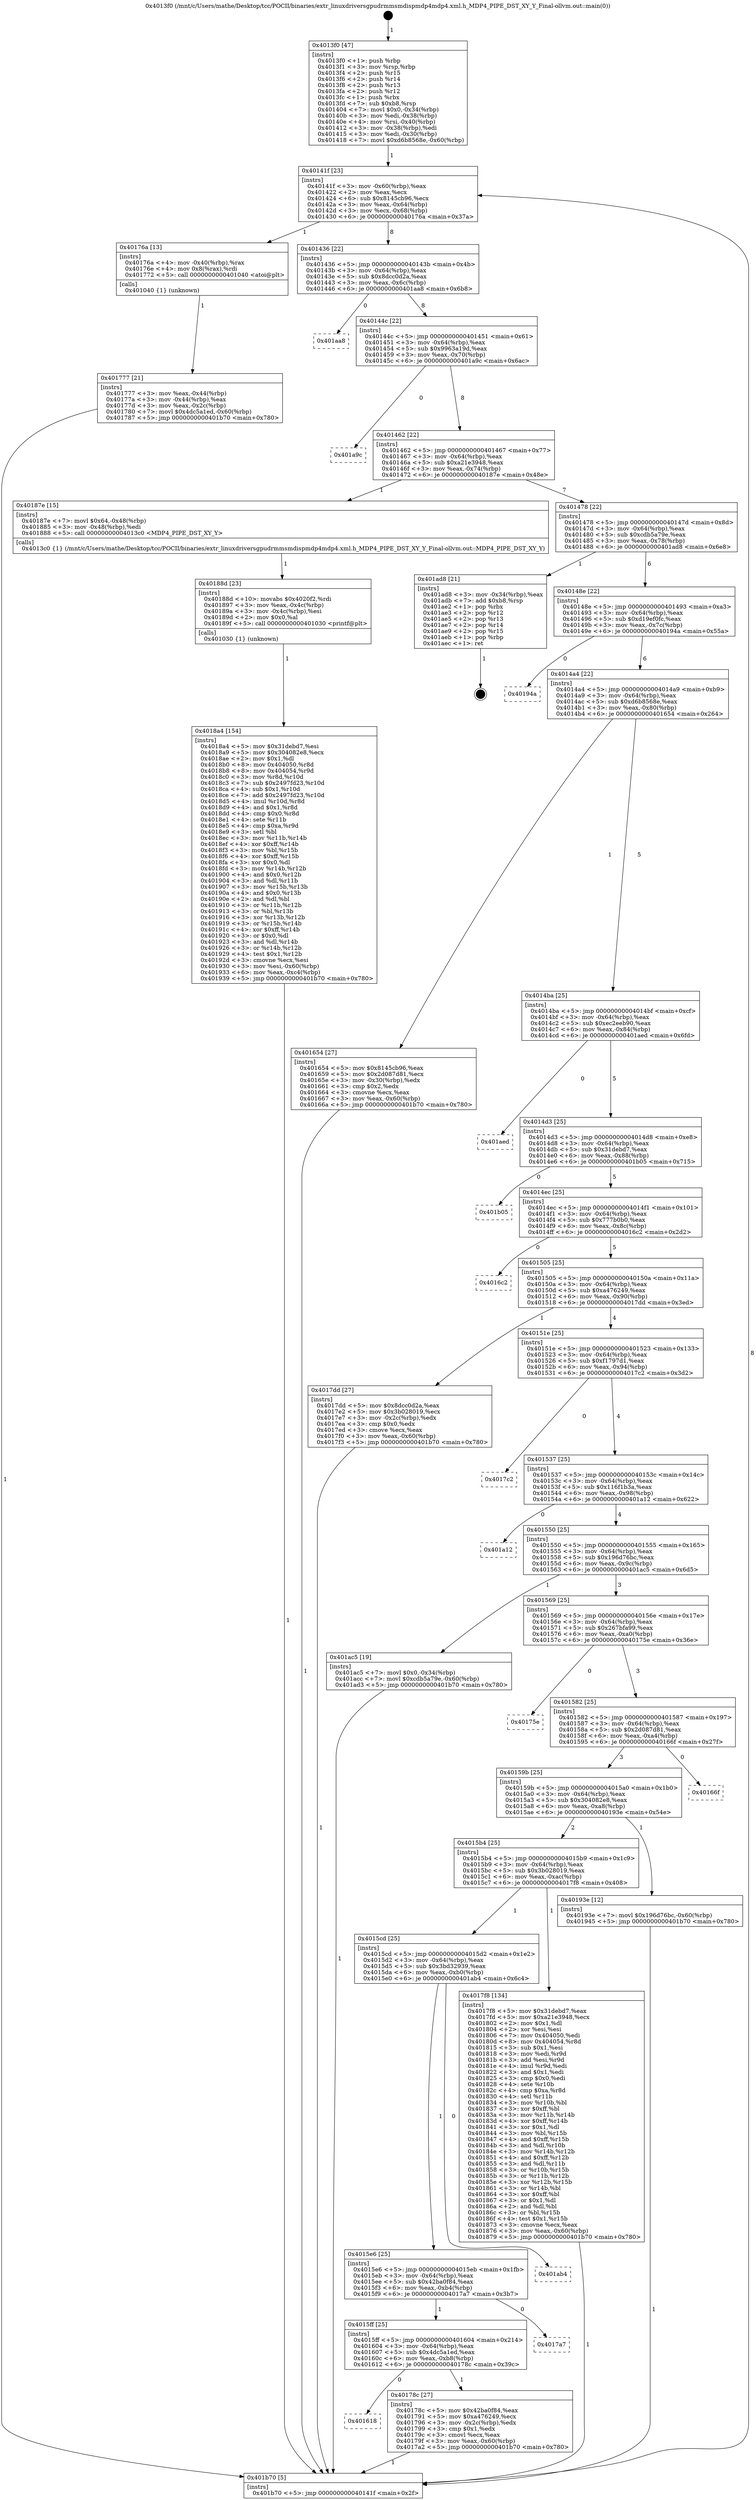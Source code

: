 digraph "0x4013f0" {
  label = "0x4013f0 (/mnt/c/Users/mathe/Desktop/tcc/POCII/binaries/extr_linuxdriversgpudrmmsmdispmdp4mdp4.xml.h_MDP4_PIPE_DST_XY_Y_Final-ollvm.out::main(0))"
  labelloc = "t"
  node[shape=record]

  Entry [label="",width=0.3,height=0.3,shape=circle,fillcolor=black,style=filled]
  "0x40141f" [label="{
     0x40141f [23]\l
     | [instrs]\l
     &nbsp;&nbsp;0x40141f \<+3\>: mov -0x60(%rbp),%eax\l
     &nbsp;&nbsp;0x401422 \<+2\>: mov %eax,%ecx\l
     &nbsp;&nbsp;0x401424 \<+6\>: sub $0x8145cb96,%ecx\l
     &nbsp;&nbsp;0x40142a \<+3\>: mov %eax,-0x64(%rbp)\l
     &nbsp;&nbsp;0x40142d \<+3\>: mov %ecx,-0x68(%rbp)\l
     &nbsp;&nbsp;0x401430 \<+6\>: je 000000000040176a \<main+0x37a\>\l
  }"]
  "0x40176a" [label="{
     0x40176a [13]\l
     | [instrs]\l
     &nbsp;&nbsp;0x40176a \<+4\>: mov -0x40(%rbp),%rax\l
     &nbsp;&nbsp;0x40176e \<+4\>: mov 0x8(%rax),%rdi\l
     &nbsp;&nbsp;0x401772 \<+5\>: call 0000000000401040 \<atoi@plt\>\l
     | [calls]\l
     &nbsp;&nbsp;0x401040 \{1\} (unknown)\l
  }"]
  "0x401436" [label="{
     0x401436 [22]\l
     | [instrs]\l
     &nbsp;&nbsp;0x401436 \<+5\>: jmp 000000000040143b \<main+0x4b\>\l
     &nbsp;&nbsp;0x40143b \<+3\>: mov -0x64(%rbp),%eax\l
     &nbsp;&nbsp;0x40143e \<+5\>: sub $0x8dcc0d2a,%eax\l
     &nbsp;&nbsp;0x401443 \<+3\>: mov %eax,-0x6c(%rbp)\l
     &nbsp;&nbsp;0x401446 \<+6\>: je 0000000000401aa8 \<main+0x6b8\>\l
  }"]
  Exit [label="",width=0.3,height=0.3,shape=circle,fillcolor=black,style=filled,peripheries=2]
  "0x401aa8" [label="{
     0x401aa8\l
  }", style=dashed]
  "0x40144c" [label="{
     0x40144c [22]\l
     | [instrs]\l
     &nbsp;&nbsp;0x40144c \<+5\>: jmp 0000000000401451 \<main+0x61\>\l
     &nbsp;&nbsp;0x401451 \<+3\>: mov -0x64(%rbp),%eax\l
     &nbsp;&nbsp;0x401454 \<+5\>: sub $0x9963a19d,%eax\l
     &nbsp;&nbsp;0x401459 \<+3\>: mov %eax,-0x70(%rbp)\l
     &nbsp;&nbsp;0x40145c \<+6\>: je 0000000000401a9c \<main+0x6ac\>\l
  }"]
  "0x4018a4" [label="{
     0x4018a4 [154]\l
     | [instrs]\l
     &nbsp;&nbsp;0x4018a4 \<+5\>: mov $0x31debd7,%esi\l
     &nbsp;&nbsp;0x4018a9 \<+5\>: mov $0x304082e8,%ecx\l
     &nbsp;&nbsp;0x4018ae \<+2\>: mov $0x1,%dl\l
     &nbsp;&nbsp;0x4018b0 \<+8\>: mov 0x404050,%r8d\l
     &nbsp;&nbsp;0x4018b8 \<+8\>: mov 0x404054,%r9d\l
     &nbsp;&nbsp;0x4018c0 \<+3\>: mov %r8d,%r10d\l
     &nbsp;&nbsp;0x4018c3 \<+7\>: sub $0x2497fd23,%r10d\l
     &nbsp;&nbsp;0x4018ca \<+4\>: sub $0x1,%r10d\l
     &nbsp;&nbsp;0x4018ce \<+7\>: add $0x2497fd23,%r10d\l
     &nbsp;&nbsp;0x4018d5 \<+4\>: imul %r10d,%r8d\l
     &nbsp;&nbsp;0x4018d9 \<+4\>: and $0x1,%r8d\l
     &nbsp;&nbsp;0x4018dd \<+4\>: cmp $0x0,%r8d\l
     &nbsp;&nbsp;0x4018e1 \<+4\>: sete %r11b\l
     &nbsp;&nbsp;0x4018e5 \<+4\>: cmp $0xa,%r9d\l
     &nbsp;&nbsp;0x4018e9 \<+3\>: setl %bl\l
     &nbsp;&nbsp;0x4018ec \<+3\>: mov %r11b,%r14b\l
     &nbsp;&nbsp;0x4018ef \<+4\>: xor $0xff,%r14b\l
     &nbsp;&nbsp;0x4018f3 \<+3\>: mov %bl,%r15b\l
     &nbsp;&nbsp;0x4018f6 \<+4\>: xor $0xff,%r15b\l
     &nbsp;&nbsp;0x4018fa \<+3\>: xor $0x0,%dl\l
     &nbsp;&nbsp;0x4018fd \<+3\>: mov %r14b,%r12b\l
     &nbsp;&nbsp;0x401900 \<+4\>: and $0x0,%r12b\l
     &nbsp;&nbsp;0x401904 \<+3\>: and %dl,%r11b\l
     &nbsp;&nbsp;0x401907 \<+3\>: mov %r15b,%r13b\l
     &nbsp;&nbsp;0x40190a \<+4\>: and $0x0,%r13b\l
     &nbsp;&nbsp;0x40190e \<+2\>: and %dl,%bl\l
     &nbsp;&nbsp;0x401910 \<+3\>: or %r11b,%r12b\l
     &nbsp;&nbsp;0x401913 \<+3\>: or %bl,%r13b\l
     &nbsp;&nbsp;0x401916 \<+3\>: xor %r13b,%r12b\l
     &nbsp;&nbsp;0x401919 \<+3\>: or %r15b,%r14b\l
     &nbsp;&nbsp;0x40191c \<+4\>: xor $0xff,%r14b\l
     &nbsp;&nbsp;0x401920 \<+3\>: or $0x0,%dl\l
     &nbsp;&nbsp;0x401923 \<+3\>: and %dl,%r14b\l
     &nbsp;&nbsp;0x401926 \<+3\>: or %r14b,%r12b\l
     &nbsp;&nbsp;0x401929 \<+4\>: test $0x1,%r12b\l
     &nbsp;&nbsp;0x40192d \<+3\>: cmovne %ecx,%esi\l
     &nbsp;&nbsp;0x401930 \<+3\>: mov %esi,-0x60(%rbp)\l
     &nbsp;&nbsp;0x401933 \<+6\>: mov %eax,-0xc4(%rbp)\l
     &nbsp;&nbsp;0x401939 \<+5\>: jmp 0000000000401b70 \<main+0x780\>\l
  }"]
  "0x401a9c" [label="{
     0x401a9c\l
  }", style=dashed]
  "0x401462" [label="{
     0x401462 [22]\l
     | [instrs]\l
     &nbsp;&nbsp;0x401462 \<+5\>: jmp 0000000000401467 \<main+0x77\>\l
     &nbsp;&nbsp;0x401467 \<+3\>: mov -0x64(%rbp),%eax\l
     &nbsp;&nbsp;0x40146a \<+5\>: sub $0xa21e3948,%eax\l
     &nbsp;&nbsp;0x40146f \<+3\>: mov %eax,-0x74(%rbp)\l
     &nbsp;&nbsp;0x401472 \<+6\>: je 000000000040187e \<main+0x48e\>\l
  }"]
  "0x40188d" [label="{
     0x40188d [23]\l
     | [instrs]\l
     &nbsp;&nbsp;0x40188d \<+10\>: movabs $0x4020f2,%rdi\l
     &nbsp;&nbsp;0x401897 \<+3\>: mov %eax,-0x4c(%rbp)\l
     &nbsp;&nbsp;0x40189a \<+3\>: mov -0x4c(%rbp),%esi\l
     &nbsp;&nbsp;0x40189d \<+2\>: mov $0x0,%al\l
     &nbsp;&nbsp;0x40189f \<+5\>: call 0000000000401030 \<printf@plt\>\l
     | [calls]\l
     &nbsp;&nbsp;0x401030 \{1\} (unknown)\l
  }"]
  "0x40187e" [label="{
     0x40187e [15]\l
     | [instrs]\l
     &nbsp;&nbsp;0x40187e \<+7\>: movl $0x64,-0x48(%rbp)\l
     &nbsp;&nbsp;0x401885 \<+3\>: mov -0x48(%rbp),%edi\l
     &nbsp;&nbsp;0x401888 \<+5\>: call 00000000004013c0 \<MDP4_PIPE_DST_XY_Y\>\l
     | [calls]\l
     &nbsp;&nbsp;0x4013c0 \{1\} (/mnt/c/Users/mathe/Desktop/tcc/POCII/binaries/extr_linuxdriversgpudrmmsmdispmdp4mdp4.xml.h_MDP4_PIPE_DST_XY_Y_Final-ollvm.out::MDP4_PIPE_DST_XY_Y)\l
  }"]
  "0x401478" [label="{
     0x401478 [22]\l
     | [instrs]\l
     &nbsp;&nbsp;0x401478 \<+5\>: jmp 000000000040147d \<main+0x8d\>\l
     &nbsp;&nbsp;0x40147d \<+3\>: mov -0x64(%rbp),%eax\l
     &nbsp;&nbsp;0x401480 \<+5\>: sub $0xcdb5a79e,%eax\l
     &nbsp;&nbsp;0x401485 \<+3\>: mov %eax,-0x78(%rbp)\l
     &nbsp;&nbsp;0x401488 \<+6\>: je 0000000000401ad8 \<main+0x6e8\>\l
  }"]
  "0x401618" [label="{
     0x401618\l
  }", style=dashed]
  "0x401ad8" [label="{
     0x401ad8 [21]\l
     | [instrs]\l
     &nbsp;&nbsp;0x401ad8 \<+3\>: mov -0x34(%rbp),%eax\l
     &nbsp;&nbsp;0x401adb \<+7\>: add $0xb8,%rsp\l
     &nbsp;&nbsp;0x401ae2 \<+1\>: pop %rbx\l
     &nbsp;&nbsp;0x401ae3 \<+2\>: pop %r12\l
     &nbsp;&nbsp;0x401ae5 \<+2\>: pop %r13\l
     &nbsp;&nbsp;0x401ae7 \<+2\>: pop %r14\l
     &nbsp;&nbsp;0x401ae9 \<+2\>: pop %r15\l
     &nbsp;&nbsp;0x401aeb \<+1\>: pop %rbp\l
     &nbsp;&nbsp;0x401aec \<+1\>: ret\l
  }"]
  "0x40148e" [label="{
     0x40148e [22]\l
     | [instrs]\l
     &nbsp;&nbsp;0x40148e \<+5\>: jmp 0000000000401493 \<main+0xa3\>\l
     &nbsp;&nbsp;0x401493 \<+3\>: mov -0x64(%rbp),%eax\l
     &nbsp;&nbsp;0x401496 \<+5\>: sub $0xd19ef0fc,%eax\l
     &nbsp;&nbsp;0x40149b \<+3\>: mov %eax,-0x7c(%rbp)\l
     &nbsp;&nbsp;0x40149e \<+6\>: je 000000000040194a \<main+0x55a\>\l
  }"]
  "0x40178c" [label="{
     0x40178c [27]\l
     | [instrs]\l
     &nbsp;&nbsp;0x40178c \<+5\>: mov $0x42ba0f84,%eax\l
     &nbsp;&nbsp;0x401791 \<+5\>: mov $0xa476249,%ecx\l
     &nbsp;&nbsp;0x401796 \<+3\>: mov -0x2c(%rbp),%edx\l
     &nbsp;&nbsp;0x401799 \<+3\>: cmp $0x1,%edx\l
     &nbsp;&nbsp;0x40179c \<+3\>: cmovl %ecx,%eax\l
     &nbsp;&nbsp;0x40179f \<+3\>: mov %eax,-0x60(%rbp)\l
     &nbsp;&nbsp;0x4017a2 \<+5\>: jmp 0000000000401b70 \<main+0x780\>\l
  }"]
  "0x40194a" [label="{
     0x40194a\l
  }", style=dashed]
  "0x4014a4" [label="{
     0x4014a4 [22]\l
     | [instrs]\l
     &nbsp;&nbsp;0x4014a4 \<+5\>: jmp 00000000004014a9 \<main+0xb9\>\l
     &nbsp;&nbsp;0x4014a9 \<+3\>: mov -0x64(%rbp),%eax\l
     &nbsp;&nbsp;0x4014ac \<+5\>: sub $0xd6b8568e,%eax\l
     &nbsp;&nbsp;0x4014b1 \<+3\>: mov %eax,-0x80(%rbp)\l
     &nbsp;&nbsp;0x4014b4 \<+6\>: je 0000000000401654 \<main+0x264\>\l
  }"]
  "0x4015ff" [label="{
     0x4015ff [25]\l
     | [instrs]\l
     &nbsp;&nbsp;0x4015ff \<+5\>: jmp 0000000000401604 \<main+0x214\>\l
     &nbsp;&nbsp;0x401604 \<+3\>: mov -0x64(%rbp),%eax\l
     &nbsp;&nbsp;0x401607 \<+5\>: sub $0x4dc5a1ed,%eax\l
     &nbsp;&nbsp;0x40160c \<+6\>: mov %eax,-0xb8(%rbp)\l
     &nbsp;&nbsp;0x401612 \<+6\>: je 000000000040178c \<main+0x39c\>\l
  }"]
  "0x401654" [label="{
     0x401654 [27]\l
     | [instrs]\l
     &nbsp;&nbsp;0x401654 \<+5\>: mov $0x8145cb96,%eax\l
     &nbsp;&nbsp;0x401659 \<+5\>: mov $0x2d087d81,%ecx\l
     &nbsp;&nbsp;0x40165e \<+3\>: mov -0x30(%rbp),%edx\l
     &nbsp;&nbsp;0x401661 \<+3\>: cmp $0x2,%edx\l
     &nbsp;&nbsp;0x401664 \<+3\>: cmovne %ecx,%eax\l
     &nbsp;&nbsp;0x401667 \<+3\>: mov %eax,-0x60(%rbp)\l
     &nbsp;&nbsp;0x40166a \<+5\>: jmp 0000000000401b70 \<main+0x780\>\l
  }"]
  "0x4014ba" [label="{
     0x4014ba [25]\l
     | [instrs]\l
     &nbsp;&nbsp;0x4014ba \<+5\>: jmp 00000000004014bf \<main+0xcf\>\l
     &nbsp;&nbsp;0x4014bf \<+3\>: mov -0x64(%rbp),%eax\l
     &nbsp;&nbsp;0x4014c2 \<+5\>: sub $0xec2eeb90,%eax\l
     &nbsp;&nbsp;0x4014c7 \<+6\>: mov %eax,-0x84(%rbp)\l
     &nbsp;&nbsp;0x4014cd \<+6\>: je 0000000000401aed \<main+0x6fd\>\l
  }"]
  "0x401b70" [label="{
     0x401b70 [5]\l
     | [instrs]\l
     &nbsp;&nbsp;0x401b70 \<+5\>: jmp 000000000040141f \<main+0x2f\>\l
  }"]
  "0x4013f0" [label="{
     0x4013f0 [47]\l
     | [instrs]\l
     &nbsp;&nbsp;0x4013f0 \<+1\>: push %rbp\l
     &nbsp;&nbsp;0x4013f1 \<+3\>: mov %rsp,%rbp\l
     &nbsp;&nbsp;0x4013f4 \<+2\>: push %r15\l
     &nbsp;&nbsp;0x4013f6 \<+2\>: push %r14\l
     &nbsp;&nbsp;0x4013f8 \<+2\>: push %r13\l
     &nbsp;&nbsp;0x4013fa \<+2\>: push %r12\l
     &nbsp;&nbsp;0x4013fc \<+1\>: push %rbx\l
     &nbsp;&nbsp;0x4013fd \<+7\>: sub $0xb8,%rsp\l
     &nbsp;&nbsp;0x401404 \<+7\>: movl $0x0,-0x34(%rbp)\l
     &nbsp;&nbsp;0x40140b \<+3\>: mov %edi,-0x38(%rbp)\l
     &nbsp;&nbsp;0x40140e \<+4\>: mov %rsi,-0x40(%rbp)\l
     &nbsp;&nbsp;0x401412 \<+3\>: mov -0x38(%rbp),%edi\l
     &nbsp;&nbsp;0x401415 \<+3\>: mov %edi,-0x30(%rbp)\l
     &nbsp;&nbsp;0x401418 \<+7\>: movl $0xd6b8568e,-0x60(%rbp)\l
  }"]
  "0x401777" [label="{
     0x401777 [21]\l
     | [instrs]\l
     &nbsp;&nbsp;0x401777 \<+3\>: mov %eax,-0x44(%rbp)\l
     &nbsp;&nbsp;0x40177a \<+3\>: mov -0x44(%rbp),%eax\l
     &nbsp;&nbsp;0x40177d \<+3\>: mov %eax,-0x2c(%rbp)\l
     &nbsp;&nbsp;0x401780 \<+7\>: movl $0x4dc5a1ed,-0x60(%rbp)\l
     &nbsp;&nbsp;0x401787 \<+5\>: jmp 0000000000401b70 \<main+0x780\>\l
  }"]
  "0x4017a7" [label="{
     0x4017a7\l
  }", style=dashed]
  "0x401aed" [label="{
     0x401aed\l
  }", style=dashed]
  "0x4014d3" [label="{
     0x4014d3 [25]\l
     | [instrs]\l
     &nbsp;&nbsp;0x4014d3 \<+5\>: jmp 00000000004014d8 \<main+0xe8\>\l
     &nbsp;&nbsp;0x4014d8 \<+3\>: mov -0x64(%rbp),%eax\l
     &nbsp;&nbsp;0x4014db \<+5\>: sub $0x31debd7,%eax\l
     &nbsp;&nbsp;0x4014e0 \<+6\>: mov %eax,-0x88(%rbp)\l
     &nbsp;&nbsp;0x4014e6 \<+6\>: je 0000000000401b05 \<main+0x715\>\l
  }"]
  "0x4015e6" [label="{
     0x4015e6 [25]\l
     | [instrs]\l
     &nbsp;&nbsp;0x4015e6 \<+5\>: jmp 00000000004015eb \<main+0x1fb\>\l
     &nbsp;&nbsp;0x4015eb \<+3\>: mov -0x64(%rbp),%eax\l
     &nbsp;&nbsp;0x4015ee \<+5\>: sub $0x42ba0f84,%eax\l
     &nbsp;&nbsp;0x4015f3 \<+6\>: mov %eax,-0xb4(%rbp)\l
     &nbsp;&nbsp;0x4015f9 \<+6\>: je 00000000004017a7 \<main+0x3b7\>\l
  }"]
  "0x401b05" [label="{
     0x401b05\l
  }", style=dashed]
  "0x4014ec" [label="{
     0x4014ec [25]\l
     | [instrs]\l
     &nbsp;&nbsp;0x4014ec \<+5\>: jmp 00000000004014f1 \<main+0x101\>\l
     &nbsp;&nbsp;0x4014f1 \<+3\>: mov -0x64(%rbp),%eax\l
     &nbsp;&nbsp;0x4014f4 \<+5\>: sub $0x777b0b0,%eax\l
     &nbsp;&nbsp;0x4014f9 \<+6\>: mov %eax,-0x8c(%rbp)\l
     &nbsp;&nbsp;0x4014ff \<+6\>: je 00000000004016c2 \<main+0x2d2\>\l
  }"]
  "0x401ab4" [label="{
     0x401ab4\l
  }", style=dashed]
  "0x4016c2" [label="{
     0x4016c2\l
  }", style=dashed]
  "0x401505" [label="{
     0x401505 [25]\l
     | [instrs]\l
     &nbsp;&nbsp;0x401505 \<+5\>: jmp 000000000040150a \<main+0x11a\>\l
     &nbsp;&nbsp;0x40150a \<+3\>: mov -0x64(%rbp),%eax\l
     &nbsp;&nbsp;0x40150d \<+5\>: sub $0xa476249,%eax\l
     &nbsp;&nbsp;0x401512 \<+6\>: mov %eax,-0x90(%rbp)\l
     &nbsp;&nbsp;0x401518 \<+6\>: je 00000000004017dd \<main+0x3ed\>\l
  }"]
  "0x4015cd" [label="{
     0x4015cd [25]\l
     | [instrs]\l
     &nbsp;&nbsp;0x4015cd \<+5\>: jmp 00000000004015d2 \<main+0x1e2\>\l
     &nbsp;&nbsp;0x4015d2 \<+3\>: mov -0x64(%rbp),%eax\l
     &nbsp;&nbsp;0x4015d5 \<+5\>: sub $0x3bd32939,%eax\l
     &nbsp;&nbsp;0x4015da \<+6\>: mov %eax,-0xb0(%rbp)\l
     &nbsp;&nbsp;0x4015e0 \<+6\>: je 0000000000401ab4 \<main+0x6c4\>\l
  }"]
  "0x4017dd" [label="{
     0x4017dd [27]\l
     | [instrs]\l
     &nbsp;&nbsp;0x4017dd \<+5\>: mov $0x8dcc0d2a,%eax\l
     &nbsp;&nbsp;0x4017e2 \<+5\>: mov $0x3b028019,%ecx\l
     &nbsp;&nbsp;0x4017e7 \<+3\>: mov -0x2c(%rbp),%edx\l
     &nbsp;&nbsp;0x4017ea \<+3\>: cmp $0x0,%edx\l
     &nbsp;&nbsp;0x4017ed \<+3\>: cmove %ecx,%eax\l
     &nbsp;&nbsp;0x4017f0 \<+3\>: mov %eax,-0x60(%rbp)\l
     &nbsp;&nbsp;0x4017f3 \<+5\>: jmp 0000000000401b70 \<main+0x780\>\l
  }"]
  "0x40151e" [label="{
     0x40151e [25]\l
     | [instrs]\l
     &nbsp;&nbsp;0x40151e \<+5\>: jmp 0000000000401523 \<main+0x133\>\l
     &nbsp;&nbsp;0x401523 \<+3\>: mov -0x64(%rbp),%eax\l
     &nbsp;&nbsp;0x401526 \<+5\>: sub $0xf1797d1,%eax\l
     &nbsp;&nbsp;0x40152b \<+6\>: mov %eax,-0x94(%rbp)\l
     &nbsp;&nbsp;0x401531 \<+6\>: je 00000000004017c2 \<main+0x3d2\>\l
  }"]
  "0x4017f8" [label="{
     0x4017f8 [134]\l
     | [instrs]\l
     &nbsp;&nbsp;0x4017f8 \<+5\>: mov $0x31debd7,%eax\l
     &nbsp;&nbsp;0x4017fd \<+5\>: mov $0xa21e3948,%ecx\l
     &nbsp;&nbsp;0x401802 \<+2\>: mov $0x1,%dl\l
     &nbsp;&nbsp;0x401804 \<+2\>: xor %esi,%esi\l
     &nbsp;&nbsp;0x401806 \<+7\>: mov 0x404050,%edi\l
     &nbsp;&nbsp;0x40180d \<+8\>: mov 0x404054,%r8d\l
     &nbsp;&nbsp;0x401815 \<+3\>: sub $0x1,%esi\l
     &nbsp;&nbsp;0x401818 \<+3\>: mov %edi,%r9d\l
     &nbsp;&nbsp;0x40181b \<+3\>: add %esi,%r9d\l
     &nbsp;&nbsp;0x40181e \<+4\>: imul %r9d,%edi\l
     &nbsp;&nbsp;0x401822 \<+3\>: and $0x1,%edi\l
     &nbsp;&nbsp;0x401825 \<+3\>: cmp $0x0,%edi\l
     &nbsp;&nbsp;0x401828 \<+4\>: sete %r10b\l
     &nbsp;&nbsp;0x40182c \<+4\>: cmp $0xa,%r8d\l
     &nbsp;&nbsp;0x401830 \<+4\>: setl %r11b\l
     &nbsp;&nbsp;0x401834 \<+3\>: mov %r10b,%bl\l
     &nbsp;&nbsp;0x401837 \<+3\>: xor $0xff,%bl\l
     &nbsp;&nbsp;0x40183a \<+3\>: mov %r11b,%r14b\l
     &nbsp;&nbsp;0x40183d \<+4\>: xor $0xff,%r14b\l
     &nbsp;&nbsp;0x401841 \<+3\>: xor $0x1,%dl\l
     &nbsp;&nbsp;0x401844 \<+3\>: mov %bl,%r15b\l
     &nbsp;&nbsp;0x401847 \<+4\>: and $0xff,%r15b\l
     &nbsp;&nbsp;0x40184b \<+3\>: and %dl,%r10b\l
     &nbsp;&nbsp;0x40184e \<+3\>: mov %r14b,%r12b\l
     &nbsp;&nbsp;0x401851 \<+4\>: and $0xff,%r12b\l
     &nbsp;&nbsp;0x401855 \<+3\>: and %dl,%r11b\l
     &nbsp;&nbsp;0x401858 \<+3\>: or %r10b,%r15b\l
     &nbsp;&nbsp;0x40185b \<+3\>: or %r11b,%r12b\l
     &nbsp;&nbsp;0x40185e \<+3\>: xor %r12b,%r15b\l
     &nbsp;&nbsp;0x401861 \<+3\>: or %r14b,%bl\l
     &nbsp;&nbsp;0x401864 \<+3\>: xor $0xff,%bl\l
     &nbsp;&nbsp;0x401867 \<+3\>: or $0x1,%dl\l
     &nbsp;&nbsp;0x40186a \<+2\>: and %dl,%bl\l
     &nbsp;&nbsp;0x40186c \<+3\>: or %bl,%r15b\l
     &nbsp;&nbsp;0x40186f \<+4\>: test $0x1,%r15b\l
     &nbsp;&nbsp;0x401873 \<+3\>: cmovne %ecx,%eax\l
     &nbsp;&nbsp;0x401876 \<+3\>: mov %eax,-0x60(%rbp)\l
     &nbsp;&nbsp;0x401879 \<+5\>: jmp 0000000000401b70 \<main+0x780\>\l
  }"]
  "0x4017c2" [label="{
     0x4017c2\l
  }", style=dashed]
  "0x401537" [label="{
     0x401537 [25]\l
     | [instrs]\l
     &nbsp;&nbsp;0x401537 \<+5\>: jmp 000000000040153c \<main+0x14c\>\l
     &nbsp;&nbsp;0x40153c \<+3\>: mov -0x64(%rbp),%eax\l
     &nbsp;&nbsp;0x40153f \<+5\>: sub $0x116f1b3a,%eax\l
     &nbsp;&nbsp;0x401544 \<+6\>: mov %eax,-0x98(%rbp)\l
     &nbsp;&nbsp;0x40154a \<+6\>: je 0000000000401a12 \<main+0x622\>\l
  }"]
  "0x4015b4" [label="{
     0x4015b4 [25]\l
     | [instrs]\l
     &nbsp;&nbsp;0x4015b4 \<+5\>: jmp 00000000004015b9 \<main+0x1c9\>\l
     &nbsp;&nbsp;0x4015b9 \<+3\>: mov -0x64(%rbp),%eax\l
     &nbsp;&nbsp;0x4015bc \<+5\>: sub $0x3b028019,%eax\l
     &nbsp;&nbsp;0x4015c1 \<+6\>: mov %eax,-0xac(%rbp)\l
     &nbsp;&nbsp;0x4015c7 \<+6\>: je 00000000004017f8 \<main+0x408\>\l
  }"]
  "0x401a12" [label="{
     0x401a12\l
  }", style=dashed]
  "0x401550" [label="{
     0x401550 [25]\l
     | [instrs]\l
     &nbsp;&nbsp;0x401550 \<+5\>: jmp 0000000000401555 \<main+0x165\>\l
     &nbsp;&nbsp;0x401555 \<+3\>: mov -0x64(%rbp),%eax\l
     &nbsp;&nbsp;0x401558 \<+5\>: sub $0x196d76bc,%eax\l
     &nbsp;&nbsp;0x40155d \<+6\>: mov %eax,-0x9c(%rbp)\l
     &nbsp;&nbsp;0x401563 \<+6\>: je 0000000000401ac5 \<main+0x6d5\>\l
  }"]
  "0x40193e" [label="{
     0x40193e [12]\l
     | [instrs]\l
     &nbsp;&nbsp;0x40193e \<+7\>: movl $0x196d76bc,-0x60(%rbp)\l
     &nbsp;&nbsp;0x401945 \<+5\>: jmp 0000000000401b70 \<main+0x780\>\l
  }"]
  "0x401ac5" [label="{
     0x401ac5 [19]\l
     | [instrs]\l
     &nbsp;&nbsp;0x401ac5 \<+7\>: movl $0x0,-0x34(%rbp)\l
     &nbsp;&nbsp;0x401acc \<+7\>: movl $0xcdb5a79e,-0x60(%rbp)\l
     &nbsp;&nbsp;0x401ad3 \<+5\>: jmp 0000000000401b70 \<main+0x780\>\l
  }"]
  "0x401569" [label="{
     0x401569 [25]\l
     | [instrs]\l
     &nbsp;&nbsp;0x401569 \<+5\>: jmp 000000000040156e \<main+0x17e\>\l
     &nbsp;&nbsp;0x40156e \<+3\>: mov -0x64(%rbp),%eax\l
     &nbsp;&nbsp;0x401571 \<+5\>: sub $0x267bfa99,%eax\l
     &nbsp;&nbsp;0x401576 \<+6\>: mov %eax,-0xa0(%rbp)\l
     &nbsp;&nbsp;0x40157c \<+6\>: je 000000000040175e \<main+0x36e\>\l
  }"]
  "0x40159b" [label="{
     0x40159b [25]\l
     | [instrs]\l
     &nbsp;&nbsp;0x40159b \<+5\>: jmp 00000000004015a0 \<main+0x1b0\>\l
     &nbsp;&nbsp;0x4015a0 \<+3\>: mov -0x64(%rbp),%eax\l
     &nbsp;&nbsp;0x4015a3 \<+5\>: sub $0x304082e8,%eax\l
     &nbsp;&nbsp;0x4015a8 \<+6\>: mov %eax,-0xa8(%rbp)\l
     &nbsp;&nbsp;0x4015ae \<+6\>: je 000000000040193e \<main+0x54e\>\l
  }"]
  "0x40175e" [label="{
     0x40175e\l
  }", style=dashed]
  "0x401582" [label="{
     0x401582 [25]\l
     | [instrs]\l
     &nbsp;&nbsp;0x401582 \<+5\>: jmp 0000000000401587 \<main+0x197\>\l
     &nbsp;&nbsp;0x401587 \<+3\>: mov -0x64(%rbp),%eax\l
     &nbsp;&nbsp;0x40158a \<+5\>: sub $0x2d087d81,%eax\l
     &nbsp;&nbsp;0x40158f \<+6\>: mov %eax,-0xa4(%rbp)\l
     &nbsp;&nbsp;0x401595 \<+6\>: je 000000000040166f \<main+0x27f\>\l
  }"]
  "0x40166f" [label="{
     0x40166f\l
  }", style=dashed]
  Entry -> "0x4013f0" [label=" 1"]
  "0x40141f" -> "0x40176a" [label=" 1"]
  "0x40141f" -> "0x401436" [label=" 8"]
  "0x401ad8" -> Exit [label=" 1"]
  "0x401436" -> "0x401aa8" [label=" 0"]
  "0x401436" -> "0x40144c" [label=" 8"]
  "0x401ac5" -> "0x401b70" [label=" 1"]
  "0x40144c" -> "0x401a9c" [label=" 0"]
  "0x40144c" -> "0x401462" [label=" 8"]
  "0x40193e" -> "0x401b70" [label=" 1"]
  "0x401462" -> "0x40187e" [label=" 1"]
  "0x401462" -> "0x401478" [label=" 7"]
  "0x4018a4" -> "0x401b70" [label=" 1"]
  "0x401478" -> "0x401ad8" [label=" 1"]
  "0x401478" -> "0x40148e" [label=" 6"]
  "0x40188d" -> "0x4018a4" [label=" 1"]
  "0x40148e" -> "0x40194a" [label=" 0"]
  "0x40148e" -> "0x4014a4" [label=" 6"]
  "0x40187e" -> "0x40188d" [label=" 1"]
  "0x4014a4" -> "0x401654" [label=" 1"]
  "0x4014a4" -> "0x4014ba" [label=" 5"]
  "0x401654" -> "0x401b70" [label=" 1"]
  "0x4013f0" -> "0x40141f" [label=" 1"]
  "0x401b70" -> "0x40141f" [label=" 8"]
  "0x40176a" -> "0x401777" [label=" 1"]
  "0x401777" -> "0x401b70" [label=" 1"]
  "0x4017dd" -> "0x401b70" [label=" 1"]
  "0x4014ba" -> "0x401aed" [label=" 0"]
  "0x4014ba" -> "0x4014d3" [label=" 5"]
  "0x40178c" -> "0x401b70" [label=" 1"]
  "0x4014d3" -> "0x401b05" [label=" 0"]
  "0x4014d3" -> "0x4014ec" [label=" 5"]
  "0x4015ff" -> "0x40178c" [label=" 1"]
  "0x4014ec" -> "0x4016c2" [label=" 0"]
  "0x4014ec" -> "0x401505" [label=" 5"]
  "0x4017f8" -> "0x401b70" [label=" 1"]
  "0x401505" -> "0x4017dd" [label=" 1"]
  "0x401505" -> "0x40151e" [label=" 4"]
  "0x4015e6" -> "0x4017a7" [label=" 0"]
  "0x40151e" -> "0x4017c2" [label=" 0"]
  "0x40151e" -> "0x401537" [label=" 4"]
  "0x4015ff" -> "0x401618" [label=" 0"]
  "0x401537" -> "0x401a12" [label=" 0"]
  "0x401537" -> "0x401550" [label=" 4"]
  "0x4015cd" -> "0x401ab4" [label=" 0"]
  "0x401550" -> "0x401ac5" [label=" 1"]
  "0x401550" -> "0x401569" [label=" 3"]
  "0x4015e6" -> "0x4015ff" [label=" 1"]
  "0x401569" -> "0x40175e" [label=" 0"]
  "0x401569" -> "0x401582" [label=" 3"]
  "0x4015b4" -> "0x4017f8" [label=" 1"]
  "0x401582" -> "0x40166f" [label=" 0"]
  "0x401582" -> "0x40159b" [label=" 3"]
  "0x4015b4" -> "0x4015cd" [label=" 1"]
  "0x40159b" -> "0x40193e" [label=" 1"]
  "0x40159b" -> "0x4015b4" [label=" 2"]
  "0x4015cd" -> "0x4015e6" [label=" 1"]
}
